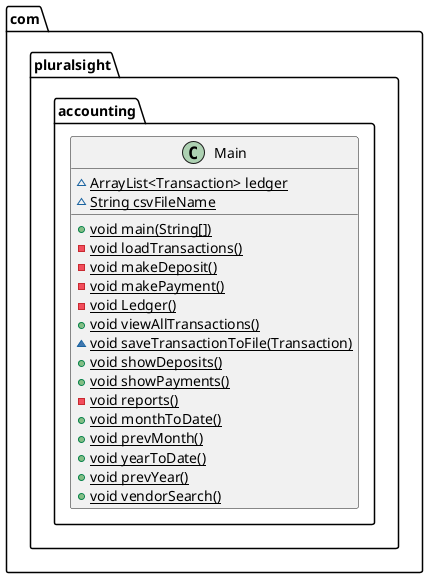 @startuml
class com.pluralsight.accounting.Main {
~ {static} ArrayList<Transaction> ledger
~ {static} String csvFileName
+ {static} void main(String[])
- {static} void loadTransactions()
- {static} void makeDeposit()
- {static} void makePayment()
- {static} void Ledger()
+ {static} void viewAllTransactions()
~ {static} void saveTransactionToFile(Transaction)
+ {static} void showDeposits()
+ {static} void showPayments()
- {static} void reports()
+ {static} void monthToDate()
+ {static} void prevMonth()
+ {static} void yearToDate()
+ {static} void prevYear()
+ {static} void vendorSearch()
}


@enduml